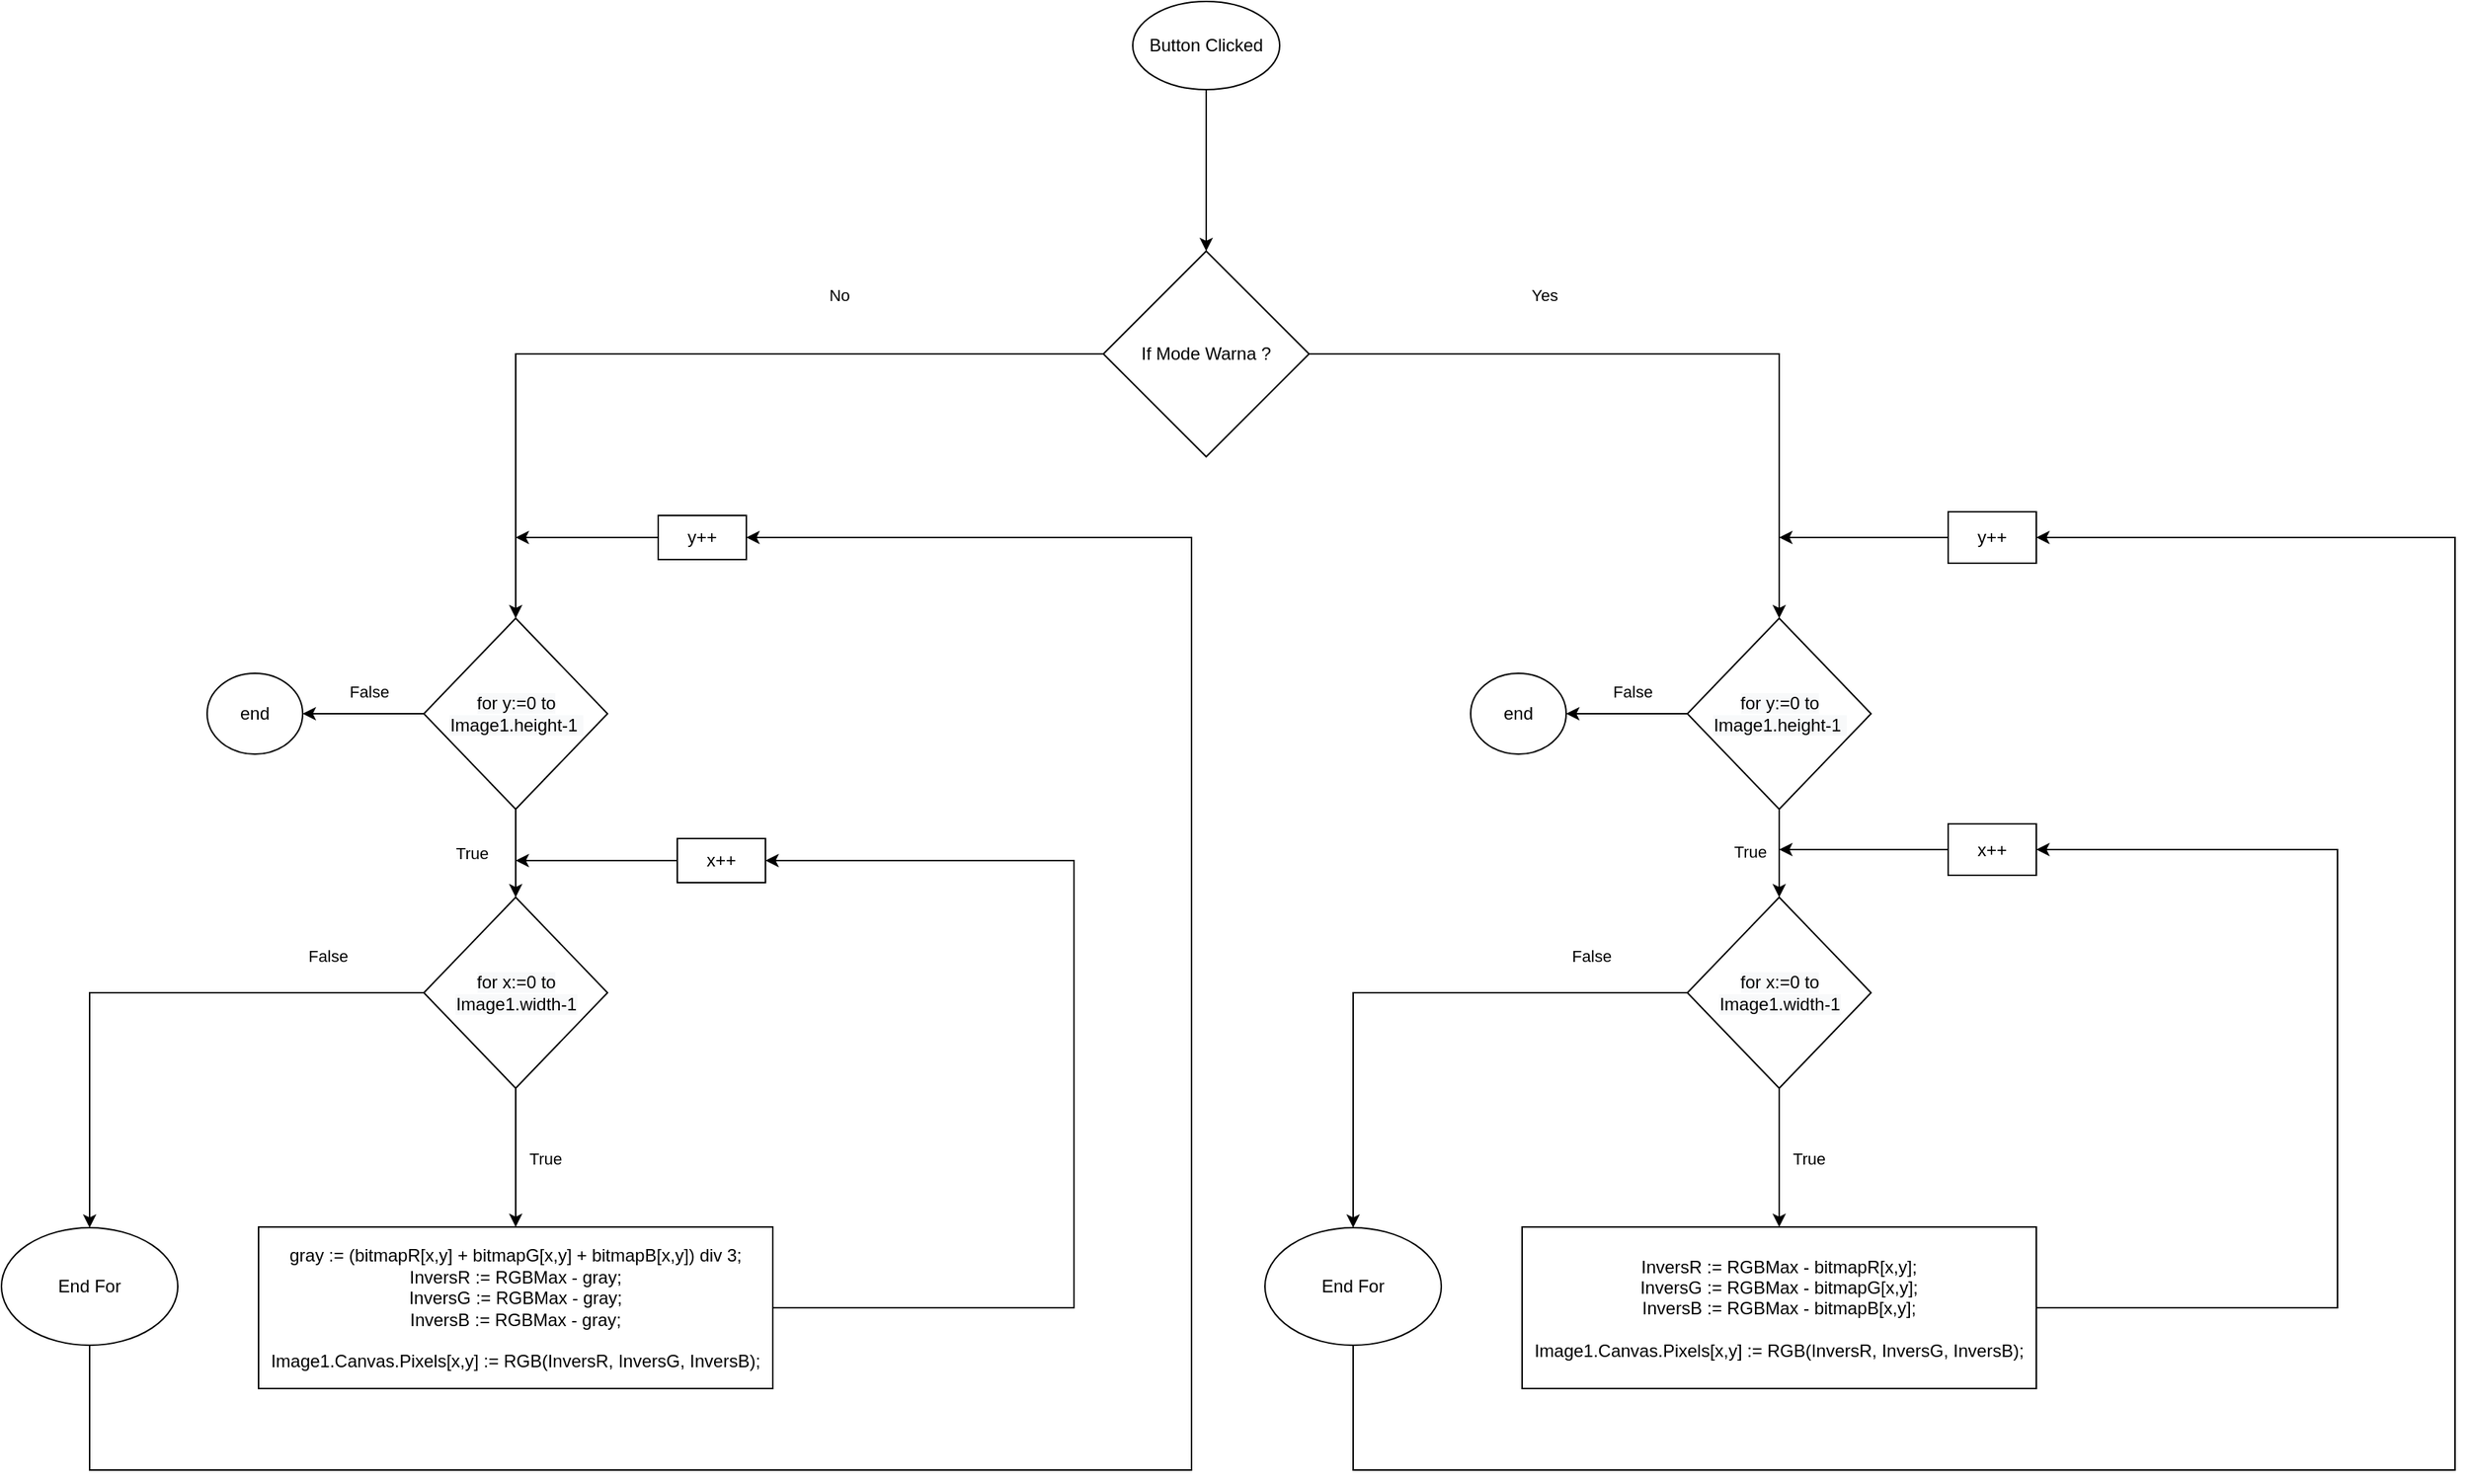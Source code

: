 <mxfile version="13.7.7" type="device"><diagram id="C5RBs43oDa-KdzZeNtuy" name="Page-1"><mxGraphModel dx="3137" dy="1928" grid="1" gridSize="10" guides="1" tooltips="1" connect="1" arrows="1" fold="1" page="1" pageScale="1" pageWidth="827" pageHeight="1169" math="0" shadow="0"><root><mxCell id="WIyWlLk6GJQsqaUBKTNV-0"/><mxCell id="WIyWlLk6GJQsqaUBKTNV-1" parent="WIyWlLk6GJQsqaUBKTNV-0"/><mxCell id="CugEE1CdTqC2Nl0Yx1Or-1" value="" style="edgeStyle=orthogonalEdgeStyle;rounded=0;orthogonalLoop=1;jettySize=auto;html=1;" parent="WIyWlLk6GJQsqaUBKTNV-1" source="3P4yKAa0O-I9-Cx4cVGD-0" target="CugEE1CdTqC2Nl0Yx1Or-0" edge="1"><mxGeometry relative="1" as="geometry"/></mxCell><mxCell id="3P4yKAa0O-I9-Cx4cVGD-0" value="Button Clicked" style="ellipse;whiteSpace=wrap;html=1;" parent="WIyWlLk6GJQsqaUBKTNV-1" vertex="1"><mxGeometry x="-150" y="-250" width="100" height="60" as="geometry"/></mxCell><mxCell id="hS_Q5SWF3bn3gPzm6_oY-3" value="True" style="edgeStyle=orthogonalEdgeStyle;rounded=0;orthogonalLoop=1;jettySize=auto;html=1;" parent="WIyWlLk6GJQsqaUBKTNV-1" source="hS_Q5SWF3bn3gPzm6_oY-0" target="hS_Q5SWF3bn3gPzm6_oY-2" edge="1"><mxGeometry y="-20" relative="1" as="geometry"><mxPoint y="-1" as="offset"/></mxGeometry></mxCell><mxCell id="TtNpnVVeb0HSRr3MB4oE-10" value="False" style="edgeStyle=orthogonalEdgeStyle;rounded=0;orthogonalLoop=1;jettySize=auto;html=1;" edge="1" parent="WIyWlLk6GJQsqaUBKTNV-1" source="hS_Q5SWF3bn3gPzm6_oY-0"><mxGeometry x="-0.091" y="-15" relative="1" as="geometry"><mxPoint x="145.0" y="235" as="targetPoint"/><mxPoint as="offset"/></mxGeometry></mxCell><mxCell id="hS_Q5SWF3bn3gPzm6_oY-0" value="&lt;span style=&quot;color: rgb(0 , 0 , 0) ; font-family: &amp;#34;helvetica&amp;#34; ; font-size: 12px ; font-style: normal ; font-weight: 400 ; letter-spacing: normal ; text-align: center ; text-indent: 0px ; text-transform: none ; word-spacing: 0px ; background-color: rgb(248 , 249 , 250) ; display: inline ; float: none&quot;&gt;for y:=0 to Image1.height-1&amp;nbsp;&lt;/span&gt;" style="rhombus;whiteSpace=wrap;html=1;" parent="WIyWlLk6GJQsqaUBKTNV-1" vertex="1"><mxGeometry x="227.5" y="170" width="125" height="130" as="geometry"/></mxCell><mxCell id="hS_Q5SWF3bn3gPzm6_oY-7" value="True" style="edgeStyle=orthogonalEdgeStyle;rounded=0;orthogonalLoop=1;jettySize=auto;html=1;" parent="WIyWlLk6GJQsqaUBKTNV-1" source="hS_Q5SWF3bn3gPzm6_oY-2" target="hS_Q5SWF3bn3gPzm6_oY-8" edge="1"><mxGeometry x="0.0" y="20" relative="1" as="geometry"><mxPoint as="offset"/><mxPoint x="290.1" y="550.091" as="targetPoint"/></mxGeometry></mxCell><mxCell id="hS_Q5SWF3bn3gPzm6_oY-17" value="False" style="edgeStyle=orthogonalEdgeStyle;rounded=0;orthogonalLoop=1;jettySize=auto;html=1;" parent="WIyWlLk6GJQsqaUBKTNV-1" source="hS_Q5SWF3bn3gPzm6_oY-2" target="hS_Q5SWF3bn3gPzm6_oY-16" edge="1"><mxGeometry x="-0.658" y="-25" relative="1" as="geometry"><mxPoint x="1" as="offset"/></mxGeometry></mxCell><mxCell id="hS_Q5SWF3bn3gPzm6_oY-2" value="&lt;span style=&quot;color: rgb(0 , 0 , 0) ; font-family: &amp;#34;helvetica&amp;#34; ; font-size: 12px ; font-style: normal ; font-weight: 400 ; letter-spacing: normal ; text-align: center ; text-indent: 0px ; text-transform: none ; word-spacing: 0px ; background-color: rgb(248 , 249 , 250) ; display: inline ; float: none&quot;&gt;for x:=0 to Image1.width-1&lt;/span&gt;" style="rhombus;whiteSpace=wrap;html=1;" parent="WIyWlLk6GJQsqaUBKTNV-1" vertex="1"><mxGeometry x="227.5" y="360" width="125" height="130" as="geometry"/></mxCell><mxCell id="hS_Q5SWF3bn3gPzm6_oY-10" style="edgeStyle=orthogonalEdgeStyle;rounded=0;orthogonalLoop=1;jettySize=auto;html=1;exitX=1;exitY=0.5;exitDx=0;exitDy=0;entryX=1;entryY=0.5;entryDx=0;entryDy=0;" parent="WIyWlLk6GJQsqaUBKTNV-1" source="hS_Q5SWF3bn3gPzm6_oY-8" target="TtNpnVVeb0HSRr3MB4oE-4" edge="1"><mxGeometry relative="1" as="geometry"><Array as="points"><mxPoint x="670" y="640"/><mxPoint x="670" y="328"/></Array><mxPoint x="430" y="320" as="targetPoint"/></mxGeometry></mxCell><mxCell id="hS_Q5SWF3bn3gPzm6_oY-8" value="InversR := RGBMax - bitmapR[x,y];&lt;br&gt;InversG := RGBMax - bitmapG[x,y];&lt;br&gt;InversB := RGBMax - bitmapB[x,y];&lt;br&gt;&lt;br&gt;Image1.Canvas.Pixels[x,y] := RGB(InversR, InversG, InversB);" style="whiteSpace=wrap;html=1;" parent="WIyWlLk6GJQsqaUBKTNV-1" vertex="1"><mxGeometry x="114.99" y="584.5" width="350.01" height="110" as="geometry"/></mxCell><mxCell id="hS_Q5SWF3bn3gPzm6_oY-18" style="edgeStyle=orthogonalEdgeStyle;rounded=0;orthogonalLoop=1;jettySize=auto;html=1;exitX=0.5;exitY=1;exitDx=0;exitDy=0;entryX=1;entryY=0.5;entryDx=0;entryDy=0;" parent="WIyWlLk6GJQsqaUBKTNV-1" source="hS_Q5SWF3bn3gPzm6_oY-16" target="TtNpnVVeb0HSRr3MB4oE-7" edge="1"><mxGeometry relative="1" as="geometry"><Array as="points"><mxPoint y="750"/><mxPoint x="750" y="750"/><mxPoint x="750" y="115"/></Array><mxPoint x="530" y="128" as="targetPoint"/></mxGeometry></mxCell><mxCell id="hS_Q5SWF3bn3gPzm6_oY-16" value="End For" style="ellipse;whiteSpace=wrap;html=1;" parent="WIyWlLk6GJQsqaUBKTNV-1" vertex="1"><mxGeometry x="-60" y="585" width="120" height="80" as="geometry"/></mxCell><mxCell id="CugEE1CdTqC2Nl0Yx1Or-2" value="Yes" style="edgeStyle=orthogonalEdgeStyle;rounded=0;orthogonalLoop=1;jettySize=auto;html=1;exitX=1;exitY=0.5;exitDx=0;exitDy=0;" parent="WIyWlLk6GJQsqaUBKTNV-1" source="CugEE1CdTqC2Nl0Yx1Or-0" target="hS_Q5SWF3bn3gPzm6_oY-0" edge="1"><mxGeometry x="-0.36" y="40" relative="1" as="geometry"><mxPoint as="offset"/></mxGeometry></mxCell><mxCell id="CugEE1CdTqC2Nl0Yx1Or-17" value="No" style="edgeStyle=orthogonalEdgeStyle;rounded=0;orthogonalLoop=1;jettySize=auto;html=1;exitX=0;exitY=0.5;exitDx=0;exitDy=0;entryX=0.5;entryY=0;entryDx=0;entryDy=0;" parent="WIyWlLk6GJQsqaUBKTNV-1" source="CugEE1CdTqC2Nl0Yx1Or-0" target="CugEE1CdTqC2Nl0Yx1Or-5" edge="1"><mxGeometry x="-0.379" y="-40" relative="1" as="geometry"><mxPoint as="offset"/></mxGeometry></mxCell><mxCell id="CugEE1CdTqC2Nl0Yx1Or-0" value="If Mode Warna ?" style="rhombus;whiteSpace=wrap;html=1;" parent="WIyWlLk6GJQsqaUBKTNV-1" vertex="1"><mxGeometry x="-170" y="-80" width="140" height="140" as="geometry"/></mxCell><mxCell id="CugEE1CdTqC2Nl0Yx1Or-3" value="True" style="edgeStyle=orthogonalEdgeStyle;rounded=0;orthogonalLoop=1;jettySize=auto;html=1;" parent="WIyWlLk6GJQsqaUBKTNV-1" source="CugEE1CdTqC2Nl0Yx1Or-5" target="CugEE1CdTqC2Nl0Yx1Or-8" edge="1"><mxGeometry y="-30" relative="1" as="geometry"><mxPoint as="offset"/></mxGeometry></mxCell><mxCell id="TtNpnVVeb0HSRr3MB4oE-13" value="False" style="edgeStyle=orthogonalEdgeStyle;rounded=0;orthogonalLoop=1;jettySize=auto;html=1;entryX=1;entryY=0.5;entryDx=0;entryDy=0;" edge="1" parent="WIyWlLk6GJQsqaUBKTNV-1" source="CugEE1CdTqC2Nl0Yx1Or-5" target="TtNpnVVeb0HSRr3MB4oE-12"><mxGeometry x="-0.091" y="-15" relative="1" as="geometry"><mxPoint as="offset"/></mxGeometry></mxCell><mxCell id="CugEE1CdTqC2Nl0Yx1Or-5" value="&lt;span style=&quot;color: rgb(0 , 0 , 0) ; font-family: &amp;#34;helvetica&amp;#34; ; font-size: 12px ; font-style: normal ; font-weight: 400 ; letter-spacing: normal ; text-align: center ; text-indent: 0px ; text-transform: none ; word-spacing: 0px ; background-color: rgb(248 , 249 , 250) ; display: inline ; float: none&quot;&gt;for y:=0 to Image1.height-1&amp;nbsp;&lt;/span&gt;" style="rhombus;whiteSpace=wrap;html=1;" parent="WIyWlLk6GJQsqaUBKTNV-1" vertex="1"><mxGeometry x="-632.5" y="170" width="125" height="130" as="geometry"/></mxCell><mxCell id="CugEE1CdTqC2Nl0Yx1Or-6" value="True" style="edgeStyle=orthogonalEdgeStyle;rounded=0;orthogonalLoop=1;jettySize=auto;html=1;" parent="WIyWlLk6GJQsqaUBKTNV-1" source="CugEE1CdTqC2Nl0Yx1Or-8" target="CugEE1CdTqC2Nl0Yx1Or-10" edge="1"><mxGeometry x="0.0" y="20" relative="1" as="geometry"><mxPoint as="offset"/><mxPoint x="-569.9" y="550.091" as="targetPoint"/></mxGeometry></mxCell><mxCell id="CugEE1CdTqC2Nl0Yx1Or-7" value="False" style="edgeStyle=orthogonalEdgeStyle;rounded=0;orthogonalLoop=1;jettySize=auto;html=1;" parent="WIyWlLk6GJQsqaUBKTNV-1" source="CugEE1CdTqC2Nl0Yx1Or-8" target="CugEE1CdTqC2Nl0Yx1Or-12" edge="1"><mxGeometry x="-0.658" y="-25" relative="1" as="geometry"><mxPoint x="1" as="offset"/></mxGeometry></mxCell><mxCell id="CugEE1CdTqC2Nl0Yx1Or-8" value="&lt;span style=&quot;color: rgb(0 , 0 , 0) ; font-family: &amp;#34;helvetica&amp;#34; ; font-size: 12px ; font-style: normal ; font-weight: 400 ; letter-spacing: normal ; text-align: center ; text-indent: 0px ; text-transform: none ; word-spacing: 0px ; background-color: rgb(248 , 249 , 250) ; display: inline ; float: none&quot;&gt;for x:=0 to Image1.width-1&lt;/span&gt;" style="rhombus;whiteSpace=wrap;html=1;" parent="WIyWlLk6GJQsqaUBKTNV-1" vertex="1"><mxGeometry x="-632.5" y="360" width="125" height="130" as="geometry"/></mxCell><mxCell id="CugEE1CdTqC2Nl0Yx1Or-9" style="edgeStyle=orthogonalEdgeStyle;rounded=0;orthogonalLoop=1;jettySize=auto;html=1;exitX=1;exitY=0.5;exitDx=0;exitDy=0;entryX=1;entryY=0.5;entryDx=0;entryDy=0;" parent="WIyWlLk6GJQsqaUBKTNV-1" source="CugEE1CdTqC2Nl0Yx1Or-10" target="TtNpnVVeb0HSRr3MB4oE-0" edge="1"><mxGeometry relative="1" as="geometry"><Array as="points"><mxPoint x="-190" y="640"/><mxPoint x="-190" y="335"/></Array><mxPoint x="-380" y="340" as="targetPoint"/></mxGeometry></mxCell><mxCell id="CugEE1CdTqC2Nl0Yx1Or-10" value="&lt;div&gt;gray := (bitmapR[x,y] + bitmapG[x,y] + bitmapB[x,y]) div 3;&lt;/div&gt;&lt;div&gt;&lt;span&gt;InversR := RGBMax - gray;&lt;/span&gt;&lt;/div&gt;&lt;div&gt;&lt;span&gt;InversG := RGBMax - gray;&lt;/span&gt;&lt;/div&gt;&lt;div&gt;&lt;span&gt;InversB := RGBMax - gray;&lt;/span&gt;&lt;/div&gt;&lt;div&gt;&lt;span&gt;&lt;br&gt;&lt;/span&gt;&lt;/div&gt;&lt;div&gt;&lt;span&gt;Image1.Canvas.Pixels[x,y] := RGB(InversR, InversG, InversB);&lt;br&gt;&lt;/span&gt;&lt;/div&gt;" style="whiteSpace=wrap;html=1;align=center;" parent="WIyWlLk6GJQsqaUBKTNV-1" vertex="1"><mxGeometry x="-745.01" y="584.5" width="350.01" height="110" as="geometry"/></mxCell><mxCell id="CugEE1CdTqC2Nl0Yx1Or-11" style="edgeStyle=orthogonalEdgeStyle;rounded=0;orthogonalLoop=1;jettySize=auto;html=1;exitX=0.5;exitY=1;exitDx=0;exitDy=0;entryX=1;entryY=0.5;entryDx=0;entryDy=0;" parent="WIyWlLk6GJQsqaUBKTNV-1" source="CugEE1CdTqC2Nl0Yx1Or-12" target="TtNpnVVeb0HSRr3MB4oE-2" edge="1"><mxGeometry relative="1" as="geometry"><Array as="points"><mxPoint x="-860" y="750"/><mxPoint x="-110" y="750"/><mxPoint x="-110" y="115"/></Array><mxPoint x="-410" y="140" as="targetPoint"/></mxGeometry></mxCell><mxCell id="CugEE1CdTqC2Nl0Yx1Or-12" value="End For" style="ellipse;whiteSpace=wrap;html=1;" parent="WIyWlLk6GJQsqaUBKTNV-1" vertex="1"><mxGeometry x="-920" y="585" width="120" height="80" as="geometry"/></mxCell><mxCell id="TtNpnVVeb0HSRr3MB4oE-1" style="edgeStyle=orthogonalEdgeStyle;rounded=0;orthogonalLoop=1;jettySize=auto;html=1;" edge="1" parent="WIyWlLk6GJQsqaUBKTNV-1" source="TtNpnVVeb0HSRr3MB4oE-0"><mxGeometry relative="1" as="geometry"><mxPoint x="-570" y="335" as="targetPoint"/></mxGeometry></mxCell><mxCell id="TtNpnVVeb0HSRr3MB4oE-0" value="x++" style="rounded=0;whiteSpace=wrap;html=1;" vertex="1" parent="WIyWlLk6GJQsqaUBKTNV-1"><mxGeometry x="-460" y="320" width="60" height="30" as="geometry"/></mxCell><mxCell id="TtNpnVVeb0HSRr3MB4oE-3" style="edgeStyle=orthogonalEdgeStyle;rounded=0;orthogonalLoop=1;jettySize=auto;html=1;" edge="1" parent="WIyWlLk6GJQsqaUBKTNV-1" source="TtNpnVVeb0HSRr3MB4oE-2"><mxGeometry relative="1" as="geometry"><mxPoint x="-570" y="115" as="targetPoint"/></mxGeometry></mxCell><mxCell id="TtNpnVVeb0HSRr3MB4oE-2" value="y++" style="rounded=0;whiteSpace=wrap;html=1;" vertex="1" parent="WIyWlLk6GJQsqaUBKTNV-1"><mxGeometry x="-473" y="100" width="60" height="30" as="geometry"/></mxCell><mxCell id="TtNpnVVeb0HSRr3MB4oE-5" style="edgeStyle=orthogonalEdgeStyle;rounded=0;orthogonalLoop=1;jettySize=auto;html=1;" edge="1" parent="WIyWlLk6GJQsqaUBKTNV-1" source="TtNpnVVeb0HSRr3MB4oE-4"><mxGeometry relative="1" as="geometry"><mxPoint x="290" y="327.5" as="targetPoint"/></mxGeometry></mxCell><mxCell id="TtNpnVVeb0HSRr3MB4oE-4" value="x++" style="rounded=0;whiteSpace=wrap;html=1;" vertex="1" parent="WIyWlLk6GJQsqaUBKTNV-1"><mxGeometry x="405" y="310" width="60" height="35" as="geometry"/></mxCell><mxCell id="TtNpnVVeb0HSRr3MB4oE-8" style="edgeStyle=orthogonalEdgeStyle;rounded=0;orthogonalLoop=1;jettySize=auto;html=1;" edge="1" parent="WIyWlLk6GJQsqaUBKTNV-1" source="TtNpnVVeb0HSRr3MB4oE-7"><mxGeometry relative="1" as="geometry"><mxPoint x="290" y="115" as="targetPoint"/></mxGeometry></mxCell><mxCell id="TtNpnVVeb0HSRr3MB4oE-7" value="y++" style="rounded=0;whiteSpace=wrap;html=1;" vertex="1" parent="WIyWlLk6GJQsqaUBKTNV-1"><mxGeometry x="405" y="97.5" width="60" height="35" as="geometry"/></mxCell><mxCell id="TtNpnVVeb0HSRr3MB4oE-11" value="end" style="ellipse;whiteSpace=wrap;html=1;" vertex="1" parent="WIyWlLk6GJQsqaUBKTNV-1"><mxGeometry x="80" y="207.5" width="65" height="55" as="geometry"/></mxCell><mxCell id="TtNpnVVeb0HSRr3MB4oE-12" value="end" style="ellipse;whiteSpace=wrap;html=1;" vertex="1" parent="WIyWlLk6GJQsqaUBKTNV-1"><mxGeometry x="-780" y="207.5" width="65" height="55" as="geometry"/></mxCell></root></mxGraphModel></diagram></mxfile>